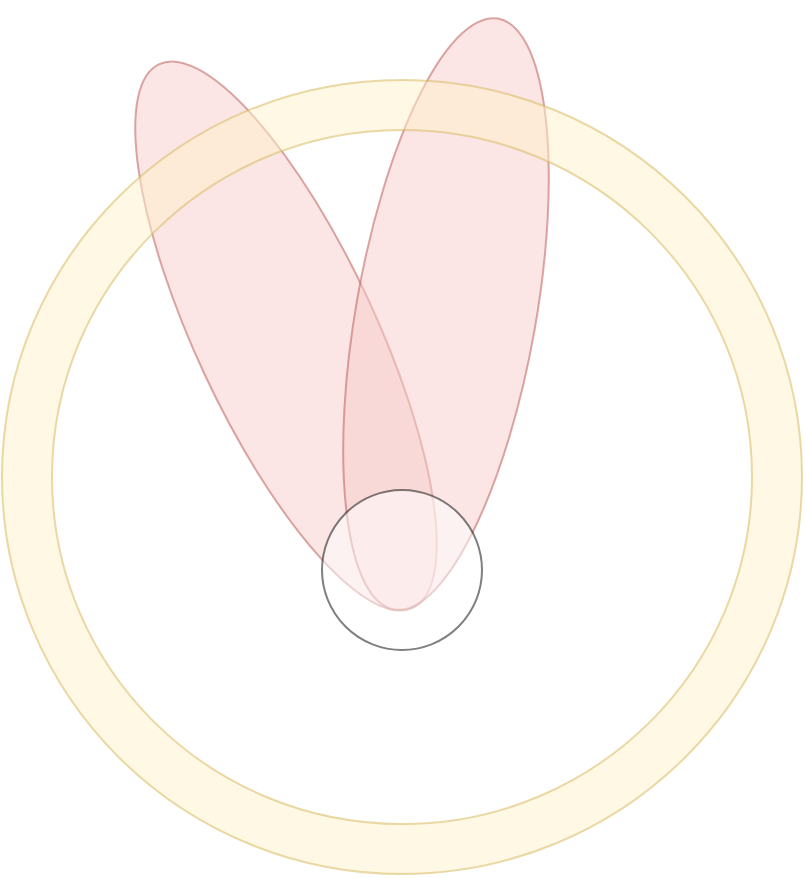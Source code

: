 <mxfile version="12.3.4" type="github" pages="1">
  <diagram id="TKZskEhIjhmOWJFL-vfO" name="Page-1">
    <mxGraphModel dx="1408" dy="748" grid="1" gridSize="10" guides="1" tooltips="1" connect="1" arrows="1" fold="1" page="1" pageScale="1" pageWidth="1169" pageHeight="827" math="0" shadow="0">
      <root>
        <mxCell id="0"/>
        <mxCell id="1" parent="0"/>
        <mxCell id="qZsz3Cq-qK-R4G_jub2Z-1" value="" style="ellipse;whiteSpace=wrap;html=1;rotation=65;fillColor=#f8cecc;strokeColor=#b85450;opacity=50;" vertex="1" parent="1">
          <mxGeometry x="232" y="298" width="300" height="90" as="geometry"/>
        </mxCell>
        <mxCell id="qZsz3Cq-qK-R4G_jub2Z-2" value="" style="ellipse;whiteSpace=wrap;html=1;rotation=100;fillColor=#f8cecc;strokeColor=#b85450;opacity=50;" vertex="1" parent="1">
          <mxGeometry x="312" y="287" width="300" height="90" as="geometry"/>
        </mxCell>
        <mxCell id="qZsz3Cq-qK-R4G_jub2Z-3" value="" style="ellipse;whiteSpace=wrap;html=1;aspect=fixed;opacity=50;" vertex="1" parent="1">
          <mxGeometry x="400" y="420" width="80" height="80" as="geometry"/>
        </mxCell>
        <mxCell id="qZsz3Cq-qK-R4G_jub2Z-5" value="" style="verticalLabelPosition=bottom;verticalAlign=top;html=1;shape=mxgraph.basic.donut;dx=25;opacity=50;fillColor=#fff2cc;strokeColor=#d6b656;" vertex="1" parent="1">
          <mxGeometry x="240" y="215" width="400" height="397" as="geometry"/>
        </mxCell>
      </root>
    </mxGraphModel>
  </diagram>
</mxfile>
